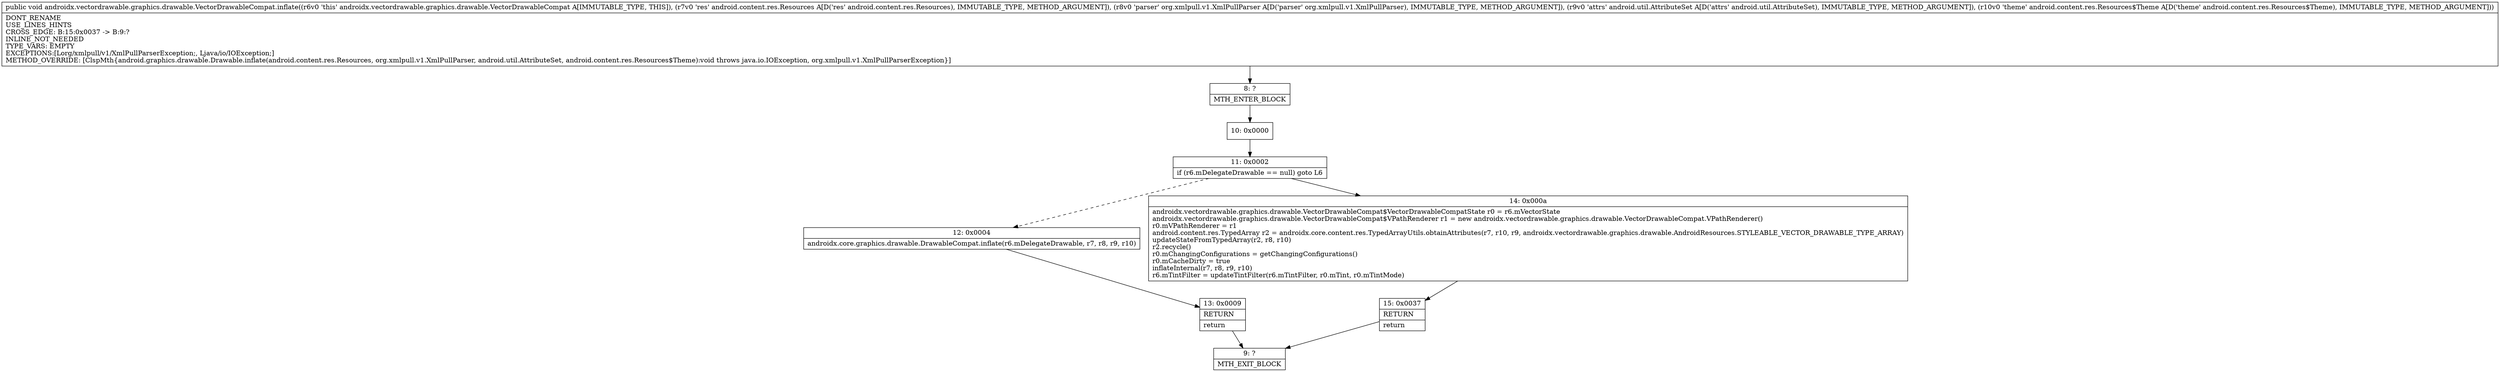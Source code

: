 digraph "CFG forandroidx.vectordrawable.graphics.drawable.VectorDrawableCompat.inflate(Landroid\/content\/res\/Resources;Lorg\/xmlpull\/v1\/XmlPullParser;Landroid\/util\/AttributeSet;Landroid\/content\/res\/Resources$Theme;)V" {
Node_8 [shape=record,label="{8\:\ ?|MTH_ENTER_BLOCK\l}"];
Node_10 [shape=record,label="{10\:\ 0x0000}"];
Node_11 [shape=record,label="{11\:\ 0x0002|if (r6.mDelegateDrawable == null) goto L6\l}"];
Node_12 [shape=record,label="{12\:\ 0x0004|androidx.core.graphics.drawable.DrawableCompat.inflate(r6.mDelegateDrawable, r7, r8, r9, r10)\l}"];
Node_13 [shape=record,label="{13\:\ 0x0009|RETURN\l|return\l}"];
Node_9 [shape=record,label="{9\:\ ?|MTH_EXIT_BLOCK\l}"];
Node_14 [shape=record,label="{14\:\ 0x000a|androidx.vectordrawable.graphics.drawable.VectorDrawableCompat$VectorDrawableCompatState r0 = r6.mVectorState\landroidx.vectordrawable.graphics.drawable.VectorDrawableCompat$VPathRenderer r1 = new androidx.vectordrawable.graphics.drawable.VectorDrawableCompat.VPathRenderer()\lr0.mVPathRenderer = r1\landroid.content.res.TypedArray r2 = androidx.core.content.res.TypedArrayUtils.obtainAttributes(r7, r10, r9, androidx.vectordrawable.graphics.drawable.AndroidResources.STYLEABLE_VECTOR_DRAWABLE_TYPE_ARRAY)\lupdateStateFromTypedArray(r2, r8, r10)\lr2.recycle()\lr0.mChangingConfigurations = getChangingConfigurations()\lr0.mCacheDirty = true\linflateInternal(r7, r8, r9, r10)\lr6.mTintFilter = updateTintFilter(r6.mTintFilter, r0.mTint, r0.mTintMode)\l}"];
Node_15 [shape=record,label="{15\:\ 0x0037|RETURN\l|return\l}"];
MethodNode[shape=record,label="{public void androidx.vectordrawable.graphics.drawable.VectorDrawableCompat.inflate((r6v0 'this' androidx.vectordrawable.graphics.drawable.VectorDrawableCompat A[IMMUTABLE_TYPE, THIS]), (r7v0 'res' android.content.res.Resources A[D('res' android.content.res.Resources), IMMUTABLE_TYPE, METHOD_ARGUMENT]), (r8v0 'parser' org.xmlpull.v1.XmlPullParser A[D('parser' org.xmlpull.v1.XmlPullParser), IMMUTABLE_TYPE, METHOD_ARGUMENT]), (r9v0 'attrs' android.util.AttributeSet A[D('attrs' android.util.AttributeSet), IMMUTABLE_TYPE, METHOD_ARGUMENT]), (r10v0 'theme' android.content.res.Resources$Theme A[D('theme' android.content.res.Resources$Theme), IMMUTABLE_TYPE, METHOD_ARGUMENT]))  | DONT_RENAME\lUSE_LINES_HINTS\lCROSS_EDGE: B:15:0x0037 \-\> B:9:?\lINLINE_NOT_NEEDED\lTYPE_VARS: EMPTY\lEXCEPTIONS:[Lorg\/xmlpull\/v1\/XmlPullParserException;, Ljava\/io\/IOException;]\lMETHOD_OVERRIDE: [ClspMth\{android.graphics.drawable.Drawable.inflate(android.content.res.Resources, org.xmlpull.v1.XmlPullParser, android.util.AttributeSet, android.content.res.Resources$Theme):void throws java.io.IOException, org.xmlpull.v1.XmlPullParserException\}]\l}"];
MethodNode -> Node_8;Node_8 -> Node_10;
Node_10 -> Node_11;
Node_11 -> Node_12[style=dashed];
Node_11 -> Node_14;
Node_12 -> Node_13;
Node_13 -> Node_9;
Node_14 -> Node_15;
Node_15 -> Node_9;
}

